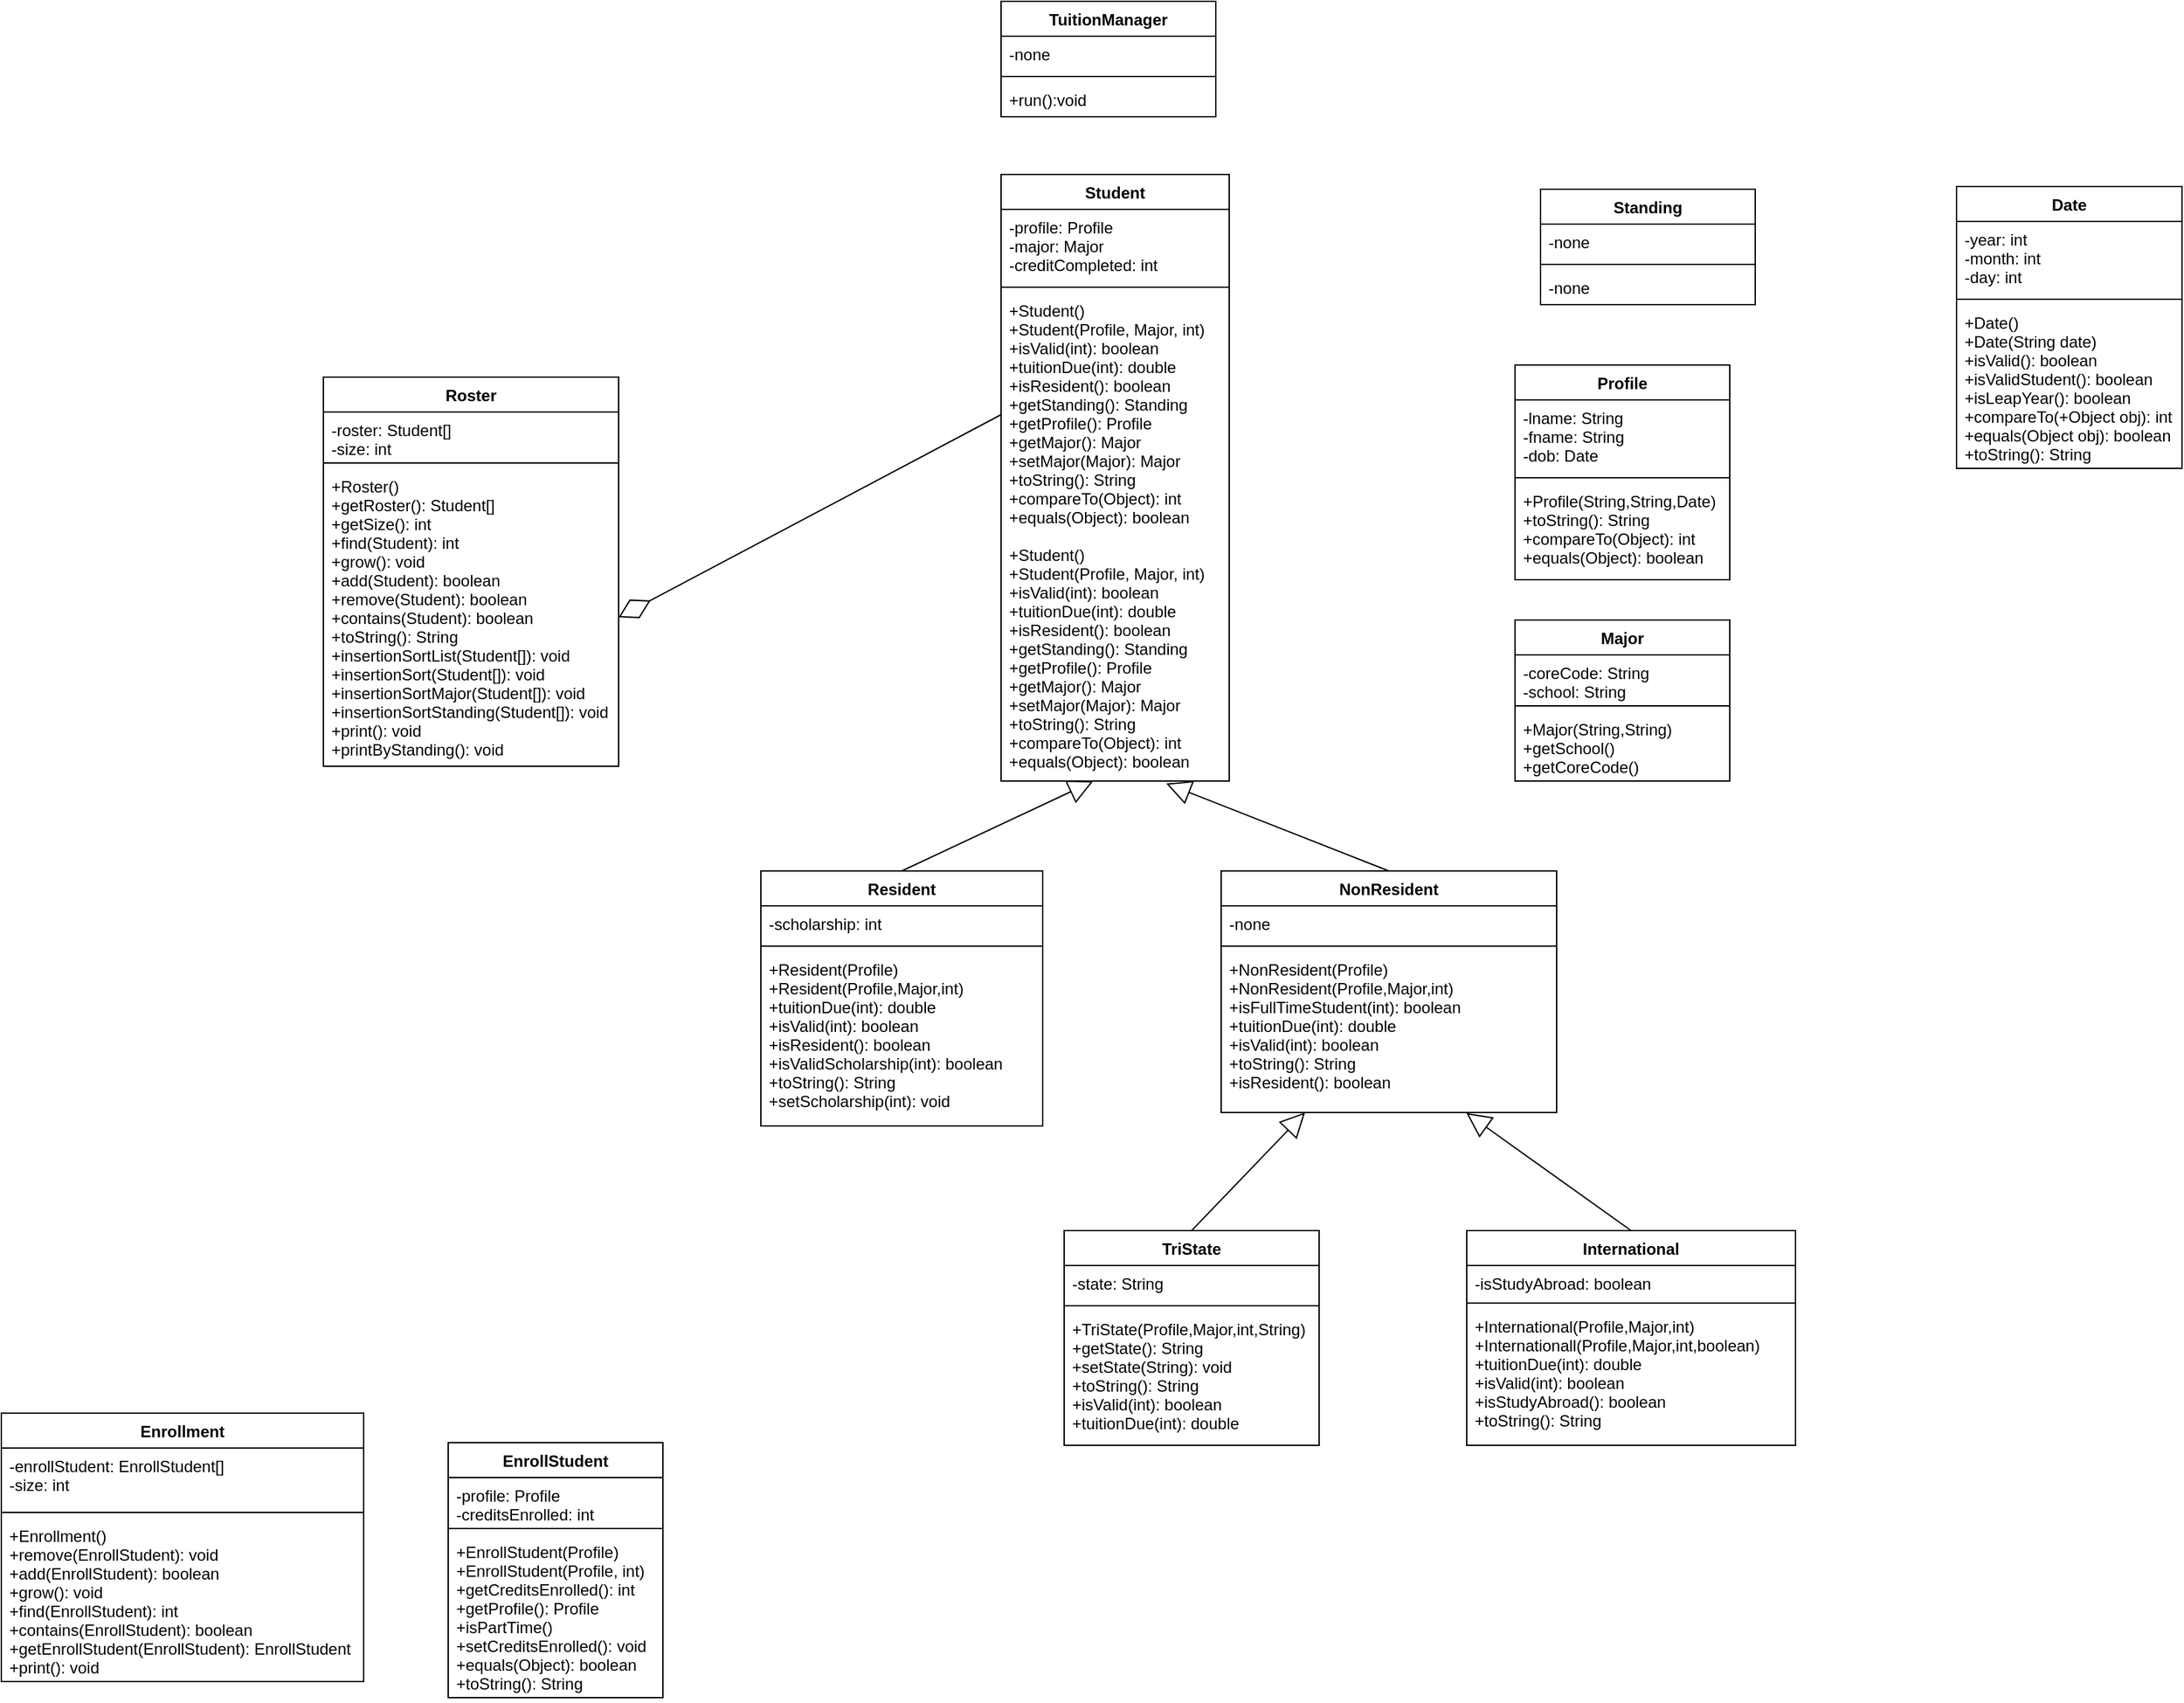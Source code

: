 <mxfile version="20.8.23" type="github">
  <diagram name="Page-1" id="c4acf3e9-155e-7222-9cf6-157b1a14988f">
    <mxGraphModel dx="2593" dy="1743" grid="0" gridSize="10" guides="1" tooltips="1" connect="1" arrows="1" fold="1" page="0" pageScale="1" pageWidth="850" pageHeight="1100" background="none" math="0" shadow="0">
      <root>
        <mxCell id="0" />
        <mxCell id="1" parent="0" />
        <mxCell id="W4gs8_7KVZacax8HziNK-53" value="International" style="swimlane;fontStyle=1;align=center;verticalAlign=top;childLayout=stackLayout;horizontal=1;startSize=26;horizontalStack=0;resizeParent=1;resizeParentMax=0;resizeLast=0;collapsible=1;marginBottom=0;" parent="1" vertex="1">
          <mxGeometry x="557" y="284" width="245" height="160" as="geometry" />
        </mxCell>
        <mxCell id="W4gs8_7KVZacax8HziNK-54" value="-isStudyAbroad: boolean&#xa;" style="text;strokeColor=none;fillColor=none;align=left;verticalAlign=top;spacingLeft=4;spacingRight=4;overflow=hidden;rotatable=0;points=[[0,0.5],[1,0.5]];portConstraint=eastwest;" parent="W4gs8_7KVZacax8HziNK-53" vertex="1">
          <mxGeometry y="26" width="245" height="24" as="geometry" />
        </mxCell>
        <mxCell id="W4gs8_7KVZacax8HziNK-55" value="" style="line;strokeWidth=1;fillColor=none;align=left;verticalAlign=middle;spacingTop=-1;spacingLeft=3;spacingRight=3;rotatable=0;labelPosition=right;points=[];portConstraint=eastwest;strokeColor=inherit;" parent="W4gs8_7KVZacax8HziNK-53" vertex="1">
          <mxGeometry y="50" width="245" height="8" as="geometry" />
        </mxCell>
        <mxCell id="W4gs8_7KVZacax8HziNK-56" value="+International(Profile,Major,int)&#xa;+Internationall(Profile,Major,int,boolean)&#xa;+tuitionDue(int): double&#xa;+isValid(int): boolean&#xa;+isStudyAbroad(): boolean&#xa;+toString(): String&#xa;" style="text;strokeColor=none;fillColor=none;align=left;verticalAlign=top;spacingLeft=4;spacingRight=4;overflow=hidden;rotatable=0;points=[[0,0.5],[1,0.5]];portConstraint=eastwest;" parent="W4gs8_7KVZacax8HziNK-53" vertex="1">
          <mxGeometry y="58" width="245" height="102" as="geometry" />
        </mxCell>
        <mxCell id="W4gs8_7KVZacax8HziNK-57" value="Major" style="swimlane;fontStyle=1;align=center;verticalAlign=top;childLayout=stackLayout;horizontal=1;startSize=26;horizontalStack=0;resizeParent=1;resizeParentMax=0;resizeLast=0;collapsible=1;marginBottom=0;" parent="1" vertex="1">
          <mxGeometry x="593" y="-171" width="160" height="120" as="geometry" />
        </mxCell>
        <mxCell id="W4gs8_7KVZacax8HziNK-58" value="-coreCode: String&#xa;-school: String&#xa;" style="text;strokeColor=none;fillColor=none;align=left;verticalAlign=top;spacingLeft=4;spacingRight=4;overflow=hidden;rotatable=0;points=[[0,0.5],[1,0.5]];portConstraint=eastwest;" parent="W4gs8_7KVZacax8HziNK-57" vertex="1">
          <mxGeometry y="26" width="160" height="34" as="geometry" />
        </mxCell>
        <mxCell id="W4gs8_7KVZacax8HziNK-59" value="" style="line;strokeWidth=1;fillColor=none;align=left;verticalAlign=middle;spacingTop=-1;spacingLeft=3;spacingRight=3;rotatable=0;labelPosition=right;points=[];portConstraint=eastwest;strokeColor=inherit;" parent="W4gs8_7KVZacax8HziNK-57" vertex="1">
          <mxGeometry y="60" width="160" height="8" as="geometry" />
        </mxCell>
        <mxCell id="W4gs8_7KVZacax8HziNK-60" value="+Major(String,String)&#xa;+getSchool()&#xa;+getCoreCode()&#xa;" style="text;strokeColor=none;fillColor=none;align=left;verticalAlign=top;spacingLeft=4;spacingRight=4;overflow=hidden;rotatable=0;points=[[0,0.5],[1,0.5]];portConstraint=eastwest;" parent="W4gs8_7KVZacax8HziNK-57" vertex="1">
          <mxGeometry y="68" width="160" height="52" as="geometry" />
        </mxCell>
        <mxCell id="W4gs8_7KVZacax8HziNK-65" value="NonResident" style="swimlane;fontStyle=1;align=center;verticalAlign=top;childLayout=stackLayout;horizontal=1;startSize=26;horizontalStack=0;resizeParent=1;resizeParentMax=0;resizeLast=0;collapsible=1;marginBottom=0;" parent="1" vertex="1">
          <mxGeometry x="374" y="16" width="250" height="180" as="geometry" />
        </mxCell>
        <mxCell id="W4gs8_7KVZacax8HziNK-66" value="-none" style="text;strokeColor=none;fillColor=none;align=left;verticalAlign=top;spacingLeft=4;spacingRight=4;overflow=hidden;rotatable=0;points=[[0,0.5],[1,0.5]];portConstraint=eastwest;" parent="W4gs8_7KVZacax8HziNK-65" vertex="1">
          <mxGeometry y="26" width="250" height="26" as="geometry" />
        </mxCell>
        <mxCell id="W4gs8_7KVZacax8HziNK-67" value="" style="line;strokeWidth=1;fillColor=none;align=left;verticalAlign=middle;spacingTop=-1;spacingLeft=3;spacingRight=3;rotatable=0;labelPosition=right;points=[];portConstraint=eastwest;strokeColor=inherit;" parent="W4gs8_7KVZacax8HziNK-65" vertex="1">
          <mxGeometry y="52" width="250" height="8" as="geometry" />
        </mxCell>
        <mxCell id="W4gs8_7KVZacax8HziNK-68" value="+NonResident(Profile)&#xa;+NonResident(Profile,Major,int)&#xa;+isFullTimeStudent(int): boolean&#xa;+tuitionDue(int): double&#xa;+isValid(int): boolean&#xa;+toString(): String&#xa;+isResident(): boolean&#xa;&#xa;" style="text;strokeColor=none;fillColor=none;align=left;verticalAlign=top;spacingLeft=4;spacingRight=4;overflow=hidden;rotatable=0;points=[[0,0.5],[1,0.5]];portConstraint=eastwest;" parent="W4gs8_7KVZacax8HziNK-65" vertex="1">
          <mxGeometry y="60" width="250" height="120" as="geometry" />
        </mxCell>
        <mxCell id="W4gs8_7KVZacax8HziNK-70" value="Profile" style="swimlane;fontStyle=1;align=center;verticalAlign=top;childLayout=stackLayout;horizontal=1;startSize=26;horizontalStack=0;resizeParent=1;resizeParentMax=0;resizeLast=0;collapsible=1;marginBottom=0;" parent="1" vertex="1">
          <mxGeometry x="593" y="-361" width="160" height="160" as="geometry" />
        </mxCell>
        <mxCell id="W4gs8_7KVZacax8HziNK-71" value="-lname: String&#xa;-fname: String&#xa;-dob: Date&#xa;" style="text;strokeColor=none;fillColor=none;align=left;verticalAlign=top;spacingLeft=4;spacingRight=4;overflow=hidden;rotatable=0;points=[[0,0.5],[1,0.5]];portConstraint=eastwest;" parent="W4gs8_7KVZacax8HziNK-70" vertex="1">
          <mxGeometry y="26" width="160" height="54" as="geometry" />
        </mxCell>
        <mxCell id="W4gs8_7KVZacax8HziNK-72" value="" style="line;strokeWidth=1;fillColor=none;align=left;verticalAlign=middle;spacingTop=-1;spacingLeft=3;spacingRight=3;rotatable=0;labelPosition=right;points=[];portConstraint=eastwest;strokeColor=inherit;" parent="W4gs8_7KVZacax8HziNK-70" vertex="1">
          <mxGeometry y="80" width="160" height="8" as="geometry" />
        </mxCell>
        <mxCell id="W4gs8_7KVZacax8HziNK-73" value="+Profile(String,String,Date)&#xa;+toString(): String&#xa;+compareTo(Object): int&#xa;+equals(Object): boolean&#xa;" style="text;strokeColor=none;fillColor=none;align=left;verticalAlign=top;spacingLeft=4;spacingRight=4;overflow=hidden;rotatable=0;points=[[0,0.5],[1,0.5]];portConstraint=eastwest;" parent="W4gs8_7KVZacax8HziNK-70" vertex="1">
          <mxGeometry y="88" width="160" height="72" as="geometry" />
        </mxCell>
        <mxCell id="W4gs8_7KVZacax8HziNK-74" value="Resident" style="swimlane;fontStyle=1;align=center;verticalAlign=top;childLayout=stackLayout;horizontal=1;startSize=26;horizontalStack=0;resizeParent=1;resizeParentMax=0;resizeLast=0;collapsible=1;marginBottom=0;" parent="1" vertex="1">
          <mxGeometry x="31" y="16" width="210" height="190" as="geometry" />
        </mxCell>
        <mxCell id="W4gs8_7KVZacax8HziNK-75" value="-scholarship: int" style="text;strokeColor=none;fillColor=none;align=left;verticalAlign=top;spacingLeft=4;spacingRight=4;overflow=hidden;rotatable=0;points=[[0,0.5],[1,0.5]];portConstraint=eastwest;" parent="W4gs8_7KVZacax8HziNK-74" vertex="1">
          <mxGeometry y="26" width="210" height="26" as="geometry" />
        </mxCell>
        <mxCell id="W4gs8_7KVZacax8HziNK-76" value="" style="line;strokeWidth=1;fillColor=none;align=left;verticalAlign=middle;spacingTop=-1;spacingLeft=3;spacingRight=3;rotatable=0;labelPosition=right;points=[];portConstraint=eastwest;strokeColor=inherit;" parent="W4gs8_7KVZacax8HziNK-74" vertex="1">
          <mxGeometry y="52" width="210" height="8" as="geometry" />
        </mxCell>
        <mxCell id="W4gs8_7KVZacax8HziNK-77" value="+Resident(Profile)&#xa;+Resident(Profile,Major,int)&#xa;+tuitionDue(int): double&#xa;+isValid(int): boolean&#xa;+isResident(): boolean&#xa;+isValidScholarship(int): boolean&#xa;+toString(): String&#xa;+setScholarship(int): void&#xa;&#xa;" style="text;strokeColor=none;fillColor=none;align=left;verticalAlign=top;spacingLeft=4;spacingRight=4;overflow=hidden;rotatable=0;points=[[0,0.5],[1,0.5]];portConstraint=eastwest;" parent="W4gs8_7KVZacax8HziNK-74" vertex="1">
          <mxGeometry y="60" width="210" height="130" as="geometry" />
        </mxCell>
        <mxCell id="W4gs8_7KVZacax8HziNK-78" value="Roster" style="swimlane;fontStyle=1;align=center;verticalAlign=top;childLayout=stackLayout;horizontal=1;startSize=26;horizontalStack=0;resizeParent=1;resizeParentMax=0;resizeLast=0;collapsible=1;marginBottom=0;" parent="1" vertex="1">
          <mxGeometry x="-295" y="-352" width="220" height="290" as="geometry" />
        </mxCell>
        <mxCell id="W4gs8_7KVZacax8HziNK-79" value="-roster: Student[]&#xa;-size: int&#xa;" style="text;strokeColor=none;fillColor=none;align=left;verticalAlign=top;spacingLeft=4;spacingRight=4;overflow=hidden;rotatable=0;points=[[0,0.5],[1,0.5]];portConstraint=eastwest;" parent="W4gs8_7KVZacax8HziNK-78" vertex="1">
          <mxGeometry y="26" width="220" height="34" as="geometry" />
        </mxCell>
        <mxCell id="W4gs8_7KVZacax8HziNK-80" value="" style="line;strokeWidth=1;fillColor=none;align=left;verticalAlign=middle;spacingTop=-1;spacingLeft=3;spacingRight=3;rotatable=0;labelPosition=right;points=[];portConstraint=eastwest;strokeColor=inherit;" parent="W4gs8_7KVZacax8HziNK-78" vertex="1">
          <mxGeometry y="60" width="220" height="8" as="geometry" />
        </mxCell>
        <mxCell id="W4gs8_7KVZacax8HziNK-81" value="+Roster()&#xa;+getRoster(): Student[]&#xa;+getSize(): int&#xa;+find(Student): int&#xa;+grow(): void&#xa;+add(Student): boolean&#xa;+remove(Student): boolean&#xa;+contains(Student): boolean&#xa;+toString(): String&#xa;+insertionSortList(Student[]): void&#xa;+insertionSort(Student[]): void&#xa;+insertionSortMajor(Student[]): void&#xa;+insertionSortStanding(Student[]): void&#xa;+print(): void&#xa;+printByStanding(): void&#xa;&#xa;&#xa;&#xa;" style="text;strokeColor=none;fillColor=none;align=left;verticalAlign=top;spacingLeft=4;spacingRight=4;overflow=hidden;rotatable=0;points=[[0,0.5],[1,0.5]];portConstraint=eastwest;" parent="W4gs8_7KVZacax8HziNK-78" vertex="1">
          <mxGeometry y="68" width="220" height="222" as="geometry" />
        </mxCell>
        <mxCell id="W4gs8_7KVZacax8HziNK-82" value="Standing" style="swimlane;fontStyle=1;align=center;verticalAlign=top;childLayout=stackLayout;horizontal=1;startSize=26;horizontalStack=0;resizeParent=1;resizeParentMax=0;resizeLast=0;collapsible=1;marginBottom=0;" parent="1" vertex="1">
          <mxGeometry x="612" y="-492" width="160" height="86" as="geometry" />
        </mxCell>
        <mxCell id="W4gs8_7KVZacax8HziNK-83" value="-none" style="text;strokeColor=none;fillColor=none;align=left;verticalAlign=top;spacingLeft=4;spacingRight=4;overflow=hidden;rotatable=0;points=[[0,0.5],[1,0.5]];portConstraint=eastwest;" parent="W4gs8_7KVZacax8HziNK-82" vertex="1">
          <mxGeometry y="26" width="160" height="26" as="geometry" />
        </mxCell>
        <mxCell id="W4gs8_7KVZacax8HziNK-84" value="" style="line;strokeWidth=1;fillColor=none;align=left;verticalAlign=middle;spacingTop=-1;spacingLeft=3;spacingRight=3;rotatable=0;labelPosition=right;points=[];portConstraint=eastwest;strokeColor=inherit;" parent="W4gs8_7KVZacax8HziNK-82" vertex="1">
          <mxGeometry y="52" width="160" height="8" as="geometry" />
        </mxCell>
        <mxCell id="W4gs8_7KVZacax8HziNK-85" value="-none" style="text;strokeColor=none;fillColor=none;align=left;verticalAlign=top;spacingLeft=4;spacingRight=4;overflow=hidden;rotatable=0;points=[[0,0.5],[1,0.5]];portConstraint=eastwest;" parent="W4gs8_7KVZacax8HziNK-82" vertex="1">
          <mxGeometry y="60" width="160" height="26" as="geometry" />
        </mxCell>
        <mxCell id="W4gs8_7KVZacax8HziNK-86" value="TriState" style="swimlane;fontStyle=1;align=center;verticalAlign=top;childLayout=stackLayout;horizontal=1;startSize=26;horizontalStack=0;resizeParent=1;resizeParentMax=0;resizeLast=0;collapsible=1;marginBottom=0;" parent="1" vertex="1">
          <mxGeometry x="257" y="284" width="190" height="160" as="geometry" />
        </mxCell>
        <mxCell id="W4gs8_7KVZacax8HziNK-87" value="-state: String" style="text;strokeColor=none;fillColor=none;align=left;verticalAlign=top;spacingLeft=4;spacingRight=4;overflow=hidden;rotatable=0;points=[[0,0.5],[1,0.5]];portConstraint=eastwest;" parent="W4gs8_7KVZacax8HziNK-86" vertex="1">
          <mxGeometry y="26" width="190" height="26" as="geometry" />
        </mxCell>
        <mxCell id="W4gs8_7KVZacax8HziNK-88" value="" style="line;strokeWidth=1;fillColor=none;align=left;verticalAlign=middle;spacingTop=-1;spacingLeft=3;spacingRight=3;rotatable=0;labelPosition=right;points=[];portConstraint=eastwest;strokeColor=inherit;" parent="W4gs8_7KVZacax8HziNK-86" vertex="1">
          <mxGeometry y="52" width="190" height="8" as="geometry" />
        </mxCell>
        <mxCell id="W4gs8_7KVZacax8HziNK-89" value="+TriState(Profile,Major,int,String)&#xa;+getState(): String&#xa;+setState(String): void&#xa;+toString(): String&#xa;+isValid(int): boolean&#xa;+tuitionDue(int): double&#xa;" style="text;strokeColor=none;fillColor=none;align=left;verticalAlign=top;spacingLeft=4;spacingRight=4;overflow=hidden;rotatable=0;points=[[0,0.5],[1,0.5]];portConstraint=eastwest;" parent="W4gs8_7KVZacax8HziNK-86" vertex="1">
          <mxGeometry y="60" width="190" height="100" as="geometry" />
        </mxCell>
        <mxCell id="W4gs8_7KVZacax8HziNK-90" value="TuitionManager" style="swimlane;fontStyle=1;align=center;verticalAlign=top;childLayout=stackLayout;horizontal=1;startSize=26;horizontalStack=0;resizeParent=1;resizeParentMax=0;resizeLast=0;collapsible=1;marginBottom=0;" parent="1" vertex="1">
          <mxGeometry x="210" y="-632" width="160" height="86" as="geometry" />
        </mxCell>
        <mxCell id="W4gs8_7KVZacax8HziNK-91" value="-none" style="text;strokeColor=none;fillColor=none;align=left;verticalAlign=top;spacingLeft=4;spacingRight=4;overflow=hidden;rotatable=0;points=[[0,0.5],[1,0.5]];portConstraint=eastwest;" parent="W4gs8_7KVZacax8HziNK-90" vertex="1">
          <mxGeometry y="26" width="160" height="26" as="geometry" />
        </mxCell>
        <mxCell id="W4gs8_7KVZacax8HziNK-92" value="" style="line;strokeWidth=1;fillColor=none;align=left;verticalAlign=middle;spacingTop=-1;spacingLeft=3;spacingRight=3;rotatable=0;labelPosition=right;points=[];portConstraint=eastwest;strokeColor=inherit;" parent="W4gs8_7KVZacax8HziNK-90" vertex="1">
          <mxGeometry y="52" width="160" height="8" as="geometry" />
        </mxCell>
        <mxCell id="W4gs8_7KVZacax8HziNK-93" value="+run():void" style="text;strokeColor=none;fillColor=none;align=left;verticalAlign=top;spacingLeft=4;spacingRight=4;overflow=hidden;rotatable=0;points=[[0,0.5],[1,0.5]];portConstraint=eastwest;" parent="W4gs8_7KVZacax8HziNK-90" vertex="1">
          <mxGeometry y="60" width="160" height="26" as="geometry" />
        </mxCell>
        <mxCell id="W4gs8_7KVZacax8HziNK-94" value="Student" style="swimlane;fontStyle=1;align=center;verticalAlign=top;childLayout=stackLayout;horizontal=1;startSize=26;horizontalStack=0;resizeParent=1;resizeParentMax=0;resizeLast=0;collapsible=1;marginBottom=0;" parent="1" vertex="1">
          <mxGeometry x="210" y="-503" width="170" height="452" as="geometry" />
        </mxCell>
        <mxCell id="W4gs8_7KVZacax8HziNK-95" value="-profile: Profile&#xa;-major: Major&#xa;-creditCompleted: int&#xa;" style="text;strokeColor=none;fillColor=none;align=left;verticalAlign=top;spacingLeft=4;spacingRight=4;overflow=hidden;rotatable=0;points=[[0,0.5],[1,0.5]];portConstraint=eastwest;" parent="W4gs8_7KVZacax8HziNK-94" vertex="1">
          <mxGeometry y="26" width="170" height="54" as="geometry" />
        </mxCell>
        <mxCell id="W4gs8_7KVZacax8HziNK-96" value="" style="line;strokeWidth=1;fillColor=none;align=left;verticalAlign=middle;spacingTop=-1;spacingLeft=3;spacingRight=3;rotatable=0;labelPosition=right;points=[];portConstraint=eastwest;strokeColor=inherit;" parent="W4gs8_7KVZacax8HziNK-94" vertex="1">
          <mxGeometry y="80" width="170" height="8" as="geometry" />
        </mxCell>
        <mxCell id="W4gs8_7KVZacax8HziNK-97" value="+Student()&#xa;+Student(Profile, Major, int)&#xa;+isValid(int): boolean&#xa;+tuitionDue(int): double&#xa;+isResident(): boolean&#xa;+getStanding(): Standing&#xa;+getProfile(): Profile&#xa;+getMajor(): Major&#xa;+setMajor(Major): Major&#xa;+toString(): String&#xa;+compareTo(Object): int&#xa;+equals(Object): boolean&#xa;" style="text;strokeColor=none;fillColor=none;align=left;verticalAlign=top;spacingLeft=4;spacingRight=4;overflow=hidden;rotatable=0;points=[[0,0.5],[1,0.5]];portConstraint=eastwest;" parent="W4gs8_7KVZacax8HziNK-94" vertex="1">
          <mxGeometry y="88" width="170" height="182" as="geometry" />
        </mxCell>
        <mxCell id="6gBL8waHNRgXUXLmxONq-10" value="+Student()&#xa;+Student(Profile, Major, int)&#xa;+isValid(int): boolean&#xa;+tuitionDue(int): double&#xa;+isResident(): boolean&#xa;+getStanding(): Standing&#xa;+getProfile(): Profile&#xa;+getMajor(): Major&#xa;+setMajor(Major): Major&#xa;+toString(): String&#xa;+compareTo(Object): int&#xa;+equals(Object): boolean&#xa;" style="text;strokeColor=none;fillColor=none;align=left;verticalAlign=top;spacingLeft=4;spacingRight=4;overflow=hidden;rotatable=0;points=[[0,0.5],[1,0.5]];portConstraint=eastwest;" vertex="1" parent="W4gs8_7KVZacax8HziNK-94">
          <mxGeometry y="270" width="170" height="182" as="geometry" />
        </mxCell>
        <mxCell id="W4gs8_7KVZacax8HziNK-98" value="Date" style="swimlane;fontStyle=1;align=center;verticalAlign=top;childLayout=stackLayout;horizontal=1;startSize=26;horizontalStack=0;resizeParent=1;resizeParentMax=0;resizeLast=0;collapsible=1;marginBottom=0;" parent="1" vertex="1">
          <mxGeometry x="922" y="-494" width="168" height="210" as="geometry" />
        </mxCell>
        <mxCell id="W4gs8_7KVZacax8HziNK-99" value="-year: int&#xa;-month: int&#xa;-day: int&#xa;" style="text;strokeColor=none;fillColor=none;align=left;verticalAlign=top;spacingLeft=4;spacingRight=4;overflow=hidden;rotatable=0;points=[[0,0.5],[1,0.5]];portConstraint=eastwest;" parent="W4gs8_7KVZacax8HziNK-98" vertex="1">
          <mxGeometry y="26" width="168" height="54" as="geometry" />
        </mxCell>
        <mxCell id="W4gs8_7KVZacax8HziNK-100" value="" style="line;strokeWidth=1;fillColor=none;align=left;verticalAlign=middle;spacingTop=-1;spacingLeft=3;spacingRight=3;rotatable=0;labelPosition=right;points=[];portConstraint=eastwest;strokeColor=inherit;" parent="W4gs8_7KVZacax8HziNK-98" vertex="1">
          <mxGeometry y="80" width="168" height="8" as="geometry" />
        </mxCell>
        <mxCell id="W4gs8_7KVZacax8HziNK-101" value="+Date()&#xa;+Date(String date)&#xa;+isValid(): boolean&#xa;+isValidStudent(): boolean&#xa;+isLeapYear(): boolean&#xa;+compareTo(+Object obj): int&#xa;+equals(Object obj): boolean&#xa;+toString(): String&#xa;" style="text;strokeColor=none;fillColor=none;align=left;verticalAlign=top;spacingLeft=4;spacingRight=4;overflow=hidden;rotatable=0;points=[[0,0.5],[1,0.5]];portConstraint=eastwest;" parent="W4gs8_7KVZacax8HziNK-98" vertex="1">
          <mxGeometry y="88" width="168" height="122" as="geometry" />
        </mxCell>
        <mxCell id="W4gs8_7KVZacax8HziNK-102" value="Enrollment" style="swimlane;fontStyle=1;align=center;verticalAlign=top;childLayout=stackLayout;horizontal=1;startSize=26;horizontalStack=0;resizeParent=1;resizeParentMax=0;resizeLast=0;collapsible=1;marginBottom=0;" parent="1" vertex="1">
          <mxGeometry x="-535" y="420" width="270" height="200" as="geometry" />
        </mxCell>
        <mxCell id="W4gs8_7KVZacax8HziNK-103" value="-enrollStudent: EnrollStudent[]&#xa;-size: int&#xa;" style="text;strokeColor=none;fillColor=none;align=left;verticalAlign=top;spacingLeft=4;spacingRight=4;overflow=hidden;rotatable=0;points=[[0,0.5],[1,0.5]];portConstraint=eastwest;" parent="W4gs8_7KVZacax8HziNK-102" vertex="1">
          <mxGeometry y="26" width="270" height="44" as="geometry" />
        </mxCell>
        <mxCell id="W4gs8_7KVZacax8HziNK-104" value="" style="line;strokeWidth=1;fillColor=none;align=left;verticalAlign=middle;spacingTop=-1;spacingLeft=3;spacingRight=3;rotatable=0;labelPosition=right;points=[];portConstraint=eastwest;strokeColor=inherit;" parent="W4gs8_7KVZacax8HziNK-102" vertex="1">
          <mxGeometry y="70" width="270" height="8" as="geometry" />
        </mxCell>
        <mxCell id="W4gs8_7KVZacax8HziNK-105" value="+Enrollment()&#xa;+remove(EnrollStudent): void&#xa;+add(EnrollStudent): boolean&#xa;+grow(): void&#xa;+find(EnrollStudent): int&#xa;+contains(EnrollStudent): boolean&#xa;+getEnrollStudent(EnrollStudent): EnrollStudent&#xa;+print(): void&#xa;&#xa;&#xa;&#xa;" style="text;strokeColor=none;fillColor=none;align=left;verticalAlign=top;spacingLeft=4;spacingRight=4;overflow=hidden;rotatable=0;points=[[0,0.5],[1,0.5]];portConstraint=eastwest;" parent="W4gs8_7KVZacax8HziNK-102" vertex="1">
          <mxGeometry y="78" width="270" height="122" as="geometry" />
        </mxCell>
        <mxCell id="W4gs8_7KVZacax8HziNK-106" value="EnrollStudent" style="swimlane;fontStyle=1;align=center;verticalAlign=top;childLayout=stackLayout;horizontal=1;startSize=26;horizontalStack=0;resizeParent=1;resizeParentMax=0;resizeLast=0;collapsible=1;marginBottom=0;" parent="1" vertex="1">
          <mxGeometry x="-202" y="442" width="160" height="190" as="geometry" />
        </mxCell>
        <mxCell id="W4gs8_7KVZacax8HziNK-107" value="-profile: Profile&#xa;-creditsEnrolled: int&#xa;" style="text;strokeColor=none;fillColor=none;align=left;verticalAlign=top;spacingLeft=4;spacingRight=4;overflow=hidden;rotatable=0;points=[[0,0.5],[1,0.5]];portConstraint=eastwest;" parent="W4gs8_7KVZacax8HziNK-106" vertex="1">
          <mxGeometry y="26" width="160" height="34" as="geometry" />
        </mxCell>
        <mxCell id="W4gs8_7KVZacax8HziNK-108" value="" style="line;strokeWidth=1;fillColor=none;align=left;verticalAlign=middle;spacingTop=-1;spacingLeft=3;spacingRight=3;rotatable=0;labelPosition=right;points=[];portConstraint=eastwest;strokeColor=inherit;" parent="W4gs8_7KVZacax8HziNK-106" vertex="1">
          <mxGeometry y="60" width="160" height="8" as="geometry" />
        </mxCell>
        <mxCell id="W4gs8_7KVZacax8HziNK-109" value="+EnrollStudent(Profile)&#xa;+EnrollStudent(Profile, int)&#xa;+getCreditsEnrolled(): int&#xa;+getProfile(): Profile&#xa;+isPartTime()&#xa;+setCreditsEnrolled(): void&#xa;+equals(Object): boolean&#xa;+toString(): String&#xa;" style="text;strokeColor=none;fillColor=none;align=left;verticalAlign=top;spacingLeft=4;spacingRight=4;overflow=hidden;rotatable=0;points=[[0,0.5],[1,0.5]];portConstraint=eastwest;" parent="W4gs8_7KVZacax8HziNK-106" vertex="1">
          <mxGeometry y="68" width="160" height="122" as="geometry" />
        </mxCell>
        <mxCell id="6gBL8waHNRgXUXLmxONq-5" value="" style="endArrow=block;endSize=16;endFill=0;html=1;rounded=0;exitX=0.5;exitY=0;exitDx=0;exitDy=0;entryX=0.724;entryY=1.01;entryDx=0;entryDy=0;entryPerimeter=0;" edge="1" parent="1" source="W4gs8_7KVZacax8HziNK-65" target="6gBL8waHNRgXUXLmxONq-10">
          <mxGeometry width="160" relative="1" as="geometry">
            <mxPoint x="430" y="-36" as="sourcePoint" />
            <mxPoint x="329" y="-78" as="targetPoint" />
          </mxGeometry>
        </mxCell>
        <mxCell id="6gBL8waHNRgXUXLmxONq-6" value="" style="endArrow=block;endSize=16;endFill=0;html=1;rounded=0;entryX=0.403;entryY=1.001;entryDx=0;entryDy=0;entryPerimeter=0;exitX=0.5;exitY=0;exitDx=0;exitDy=0;" edge="1" parent="1" source="W4gs8_7KVZacax8HziNK-74" target="6gBL8waHNRgXUXLmxONq-10">
          <mxGeometry width="160" relative="1" as="geometry">
            <mxPoint x="131" y="9" as="sourcePoint" />
            <mxPoint x="291" y="9" as="targetPoint" />
          </mxGeometry>
        </mxCell>
        <mxCell id="6gBL8waHNRgXUXLmxONq-7" value="" style="endArrow=block;endSize=16;endFill=0;html=1;rounded=0;entryX=0.25;entryY=1;entryDx=0;entryDy=0;exitX=0.5;exitY=0;exitDx=0;exitDy=0;" edge="1" parent="1" source="W4gs8_7KVZacax8HziNK-86" target="W4gs8_7KVZacax8HziNK-65">
          <mxGeometry width="160" relative="1" as="geometry">
            <mxPoint x="368" y="260" as="sourcePoint" />
            <mxPoint x="528" y="260" as="targetPoint" />
          </mxGeometry>
        </mxCell>
        <mxCell id="6gBL8waHNRgXUXLmxONq-8" value="" style="endArrow=block;endSize=16;endFill=0;html=1;rounded=0;exitX=0.5;exitY=0;exitDx=0;exitDy=0;entryX=0.731;entryY=1.003;entryDx=0;entryDy=0;entryPerimeter=0;" edge="1" parent="1" source="W4gs8_7KVZacax8HziNK-53" target="W4gs8_7KVZacax8HziNK-68">
          <mxGeometry width="160" relative="1" as="geometry">
            <mxPoint x="644" y="267" as="sourcePoint" />
            <mxPoint x="804" y="267" as="targetPoint" />
          </mxGeometry>
        </mxCell>
        <mxCell id="6gBL8waHNRgXUXLmxONq-9" value="" style="endArrow=diamondThin;endFill=0;endSize=24;html=1;rounded=0;entryX=1;entryY=0.5;entryDx=0;entryDy=0;exitX=0;exitY=0.5;exitDx=0;exitDy=0;" edge="1" parent="1" source="W4gs8_7KVZacax8HziNK-97" target="W4gs8_7KVZacax8HziNK-81">
          <mxGeometry width="160" relative="1" as="geometry">
            <mxPoint x="21" y="-197" as="sourcePoint" />
            <mxPoint x="181" y="-197" as="targetPoint" />
          </mxGeometry>
        </mxCell>
      </root>
    </mxGraphModel>
  </diagram>
</mxfile>
